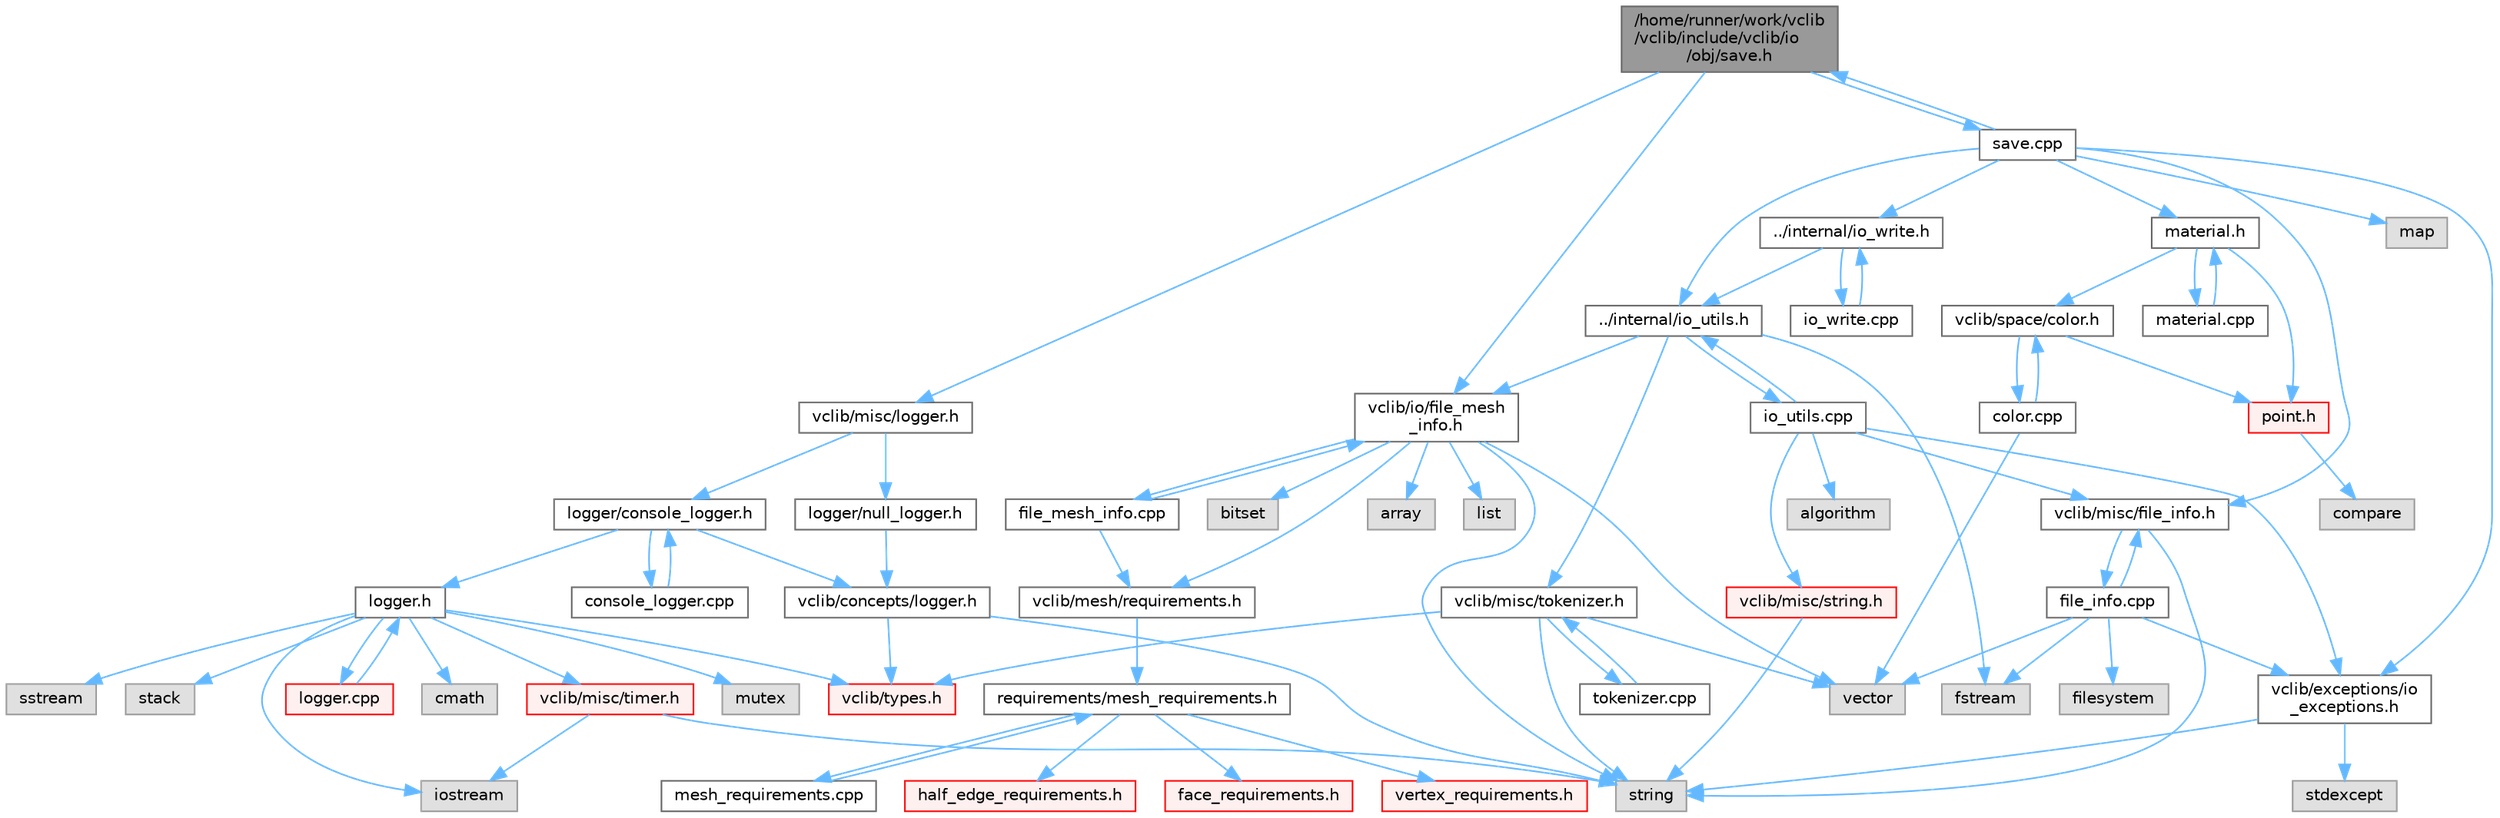 digraph "/home/runner/work/vclib/vclib/include/vclib/io/obj/save.h"
{
 // LATEX_PDF_SIZE
  bgcolor="transparent";
  edge [fontname=Helvetica,fontsize=10,labelfontname=Helvetica,labelfontsize=10];
  node [fontname=Helvetica,fontsize=10,shape=box,height=0.2,width=0.4];
  Node1 [label="/home/runner/work/vclib\l/vclib/include/vclib/io\l/obj/save.h",height=0.2,width=0.4,color="gray40", fillcolor="grey60", style="filled", fontcolor="black",tooltip=" "];
  Node1 -> Node2 [color="steelblue1",style="solid"];
  Node2 [label="vclib/io/file_mesh\l_info.h",height=0.2,width=0.4,color="grey40", fillcolor="white", style="filled",URL="$file__mesh__info_8h.html",tooltip=" "];
  Node2 -> Node3 [color="steelblue1",style="solid"];
  Node3 [label="array",height=0.2,width=0.4,color="grey60", fillcolor="#E0E0E0", style="filled",tooltip=" "];
  Node2 -> Node4 [color="steelblue1",style="solid"];
  Node4 [label="list",height=0.2,width=0.4,color="grey60", fillcolor="#E0E0E0", style="filled",tooltip=" "];
  Node2 -> Node5 [color="steelblue1",style="solid"];
  Node5 [label="string",height=0.2,width=0.4,color="grey60", fillcolor="#E0E0E0", style="filled",tooltip=" "];
  Node2 -> Node6 [color="steelblue1",style="solid"];
  Node6 [label="vector",height=0.2,width=0.4,color="grey60", fillcolor="#E0E0E0", style="filled",tooltip=" "];
  Node2 -> Node7 [color="steelblue1",style="solid"];
  Node7 [label="bitset",height=0.2,width=0.4,color="grey60", fillcolor="#E0E0E0", style="filled",tooltip=" "];
  Node2 -> Node8 [color="steelblue1",style="solid"];
  Node8 [label="vclib/mesh/requirements.h",height=0.2,width=0.4,color="grey40", fillcolor="white", style="filled",URL="$requirements_8h.html",tooltip=" "];
  Node8 -> Node9 [color="steelblue1",style="solid"];
  Node9 [label="requirements/mesh_requirements.h",height=0.2,width=0.4,color="grey40", fillcolor="white", style="filled",URL="$mesh__requirements_8h.html",tooltip=" "];
  Node9 -> Node10 [color="steelblue1",style="solid"];
  Node10 [label="half_edge_requirements.h",height=0.2,width=0.4,color="red", fillcolor="#FFF0F0", style="filled",URL="$half__edge__requirements_8h.html",tooltip=" "];
  Node9 -> Node151 [color="steelblue1",style="solid"];
  Node151 [label="face_requirements.h",height=0.2,width=0.4,color="red", fillcolor="#FFF0F0", style="filled",URL="$face__requirements_8h.html",tooltip=" "];
  Node9 -> Node71 [color="steelblue1",style="solid"];
  Node71 [label="vertex_requirements.h",height=0.2,width=0.4,color="red", fillcolor="#FFF0F0", style="filled",URL="$vertex__requirements_8h.html",tooltip=" "];
  Node9 -> Node176 [color="steelblue1",style="solid"];
  Node176 [label="mesh_requirements.cpp",height=0.2,width=0.4,color="grey40", fillcolor="white", style="filled",URL="$mesh__requirements_8cpp.html",tooltip=" "];
  Node176 -> Node9 [color="steelblue1",style="solid"];
  Node2 -> Node177 [color="steelblue1",style="solid"];
  Node177 [label="file_mesh_info.cpp",height=0.2,width=0.4,color="grey40", fillcolor="white", style="filled",URL="$file__mesh__info_8cpp.html",tooltip=" "];
  Node177 -> Node2 [color="steelblue1",style="solid"];
  Node177 -> Node8 [color="steelblue1",style="solid"];
  Node1 -> Node178 [color="steelblue1",style="solid"];
  Node178 [label="vclib/misc/logger.h",height=0.2,width=0.4,color="grey40", fillcolor="white", style="filled",URL="$misc_2logger_8h.html",tooltip=" "];
  Node178 -> Node179 [color="steelblue1",style="solid"];
  Node179 [label="logger/console_logger.h",height=0.2,width=0.4,color="grey40", fillcolor="white", style="filled",URL="$console__logger_8h.html",tooltip=" "];
  Node179 -> Node180 [color="steelblue1",style="solid"];
  Node180 [label="logger.h",height=0.2,width=0.4,color="grey40", fillcolor="white", style="filled",URL="$misc_2logger_2logger_8h.html",tooltip=" "];
  Node180 -> Node40 [color="steelblue1",style="solid"];
  Node40 [label="cmath",height=0.2,width=0.4,color="grey60", fillcolor="#E0E0E0", style="filled",tooltip=" "];
  Node180 -> Node181 [color="steelblue1",style="solid"];
  Node181 [label="iostream",height=0.2,width=0.4,color="grey60", fillcolor="#E0E0E0", style="filled",tooltip=" "];
  Node180 -> Node182 [color="steelblue1",style="solid"];
  Node182 [label="mutex",height=0.2,width=0.4,color="grey60", fillcolor="#E0E0E0", style="filled",tooltip=" "];
  Node180 -> Node183 [color="steelblue1",style="solid"];
  Node183 [label="sstream",height=0.2,width=0.4,color="grey60", fillcolor="#E0E0E0", style="filled",tooltip=" "];
  Node180 -> Node184 [color="steelblue1",style="solid"];
  Node184 [label="stack",height=0.2,width=0.4,color="grey60", fillcolor="#E0E0E0", style="filled",tooltip=" "];
  Node180 -> Node185 [color="steelblue1",style="solid"];
  Node185 [label="vclib/misc/timer.h",height=0.2,width=0.4,color="red", fillcolor="#FFF0F0", style="filled",URL="$timer_8h.html",tooltip=" "];
  Node185 -> Node181 [color="steelblue1",style="solid"];
  Node185 -> Node5 [color="steelblue1",style="solid"];
  Node180 -> Node15 [color="steelblue1",style="solid"];
  Node15 [label="vclib/types.h",height=0.2,width=0.4,color="red", fillcolor="#FFF0F0", style="filled",URL="$types_8h.html",tooltip=" "];
  Node180 -> Node189 [color="steelblue1",style="solid"];
  Node189 [label="logger.cpp",height=0.2,width=0.4,color="red", fillcolor="#FFF0F0", style="filled",URL="$logger_8cpp.html",tooltip=" "];
  Node189 -> Node180 [color="steelblue1",style="solid"];
  Node179 -> Node191 [color="steelblue1",style="solid"];
  Node191 [label="vclib/concepts/logger.h",height=0.2,width=0.4,color="grey40", fillcolor="white", style="filled",URL="$concepts_2logger_8h.html",tooltip=" "];
  Node191 -> Node5 [color="steelblue1",style="solid"];
  Node191 -> Node15 [color="steelblue1",style="solid"];
  Node179 -> Node192 [color="steelblue1",style="solid"];
  Node192 [label="console_logger.cpp",height=0.2,width=0.4,color="grey40", fillcolor="white", style="filled",URL="$console__logger_8cpp.html",tooltip=" "];
  Node192 -> Node179 [color="steelblue1",style="solid"];
  Node178 -> Node193 [color="steelblue1",style="solid"];
  Node193 [label="logger/null_logger.h",height=0.2,width=0.4,color="grey40", fillcolor="white", style="filled",URL="$null__logger_8h.html",tooltip=" "];
  Node193 -> Node191 [color="steelblue1",style="solid"];
  Node1 -> Node194 [color="steelblue1",style="solid"];
  Node194 [label="save.cpp",height=0.2,width=0.4,color="grey40", fillcolor="white", style="filled",URL="$obj_2save_8cpp.html",tooltip=" "];
  Node194 -> Node1 [color="steelblue1",style="solid"];
  Node194 -> Node195 [color="steelblue1",style="solid"];
  Node195 [label="map",height=0.2,width=0.4,color="grey60", fillcolor="#E0E0E0", style="filled",tooltip=" "];
  Node194 -> Node196 [color="steelblue1",style="solid"];
  Node196 [label="vclib/exceptions/io\l_exceptions.h",height=0.2,width=0.4,color="grey40", fillcolor="white", style="filled",URL="$io__exceptions_8h.html",tooltip=" "];
  Node196 -> Node74 [color="steelblue1",style="solid"];
  Node74 [label="stdexcept",height=0.2,width=0.4,color="grey60", fillcolor="#E0E0E0", style="filled",tooltip=" "];
  Node196 -> Node5 [color="steelblue1",style="solid"];
  Node194 -> Node197 [color="steelblue1",style="solid"];
  Node197 [label="vclib/misc/file_info.h",height=0.2,width=0.4,color="grey40", fillcolor="white", style="filled",URL="$file__info_8h.html",tooltip=" "];
  Node197 -> Node5 [color="steelblue1",style="solid"];
  Node197 -> Node198 [color="steelblue1",style="solid"];
  Node198 [label="file_info.cpp",height=0.2,width=0.4,color="grey40", fillcolor="white", style="filled",URL="$file__info_8cpp.html",tooltip=" "];
  Node198 -> Node197 [color="steelblue1",style="solid"];
  Node198 -> Node199 [color="steelblue1",style="solid"];
  Node199 [label="fstream",height=0.2,width=0.4,color="grey60", fillcolor="#E0E0E0", style="filled",tooltip=" "];
  Node198 -> Node200 [color="steelblue1",style="solid"];
  Node200 [label="filesystem",height=0.2,width=0.4,color="grey60", fillcolor="#E0E0E0", style="filled",tooltip=" "];
  Node198 -> Node6 [color="steelblue1",style="solid"];
  Node198 -> Node196 [color="steelblue1",style="solid"];
  Node194 -> Node201 [color="steelblue1",style="solid"];
  Node201 [label="../internal/io_utils.h",height=0.2,width=0.4,color="grey40", fillcolor="white", style="filled",URL="$io__utils_8h.html",tooltip=" "];
  Node201 -> Node199 [color="steelblue1",style="solid"];
  Node201 -> Node2 [color="steelblue1",style="solid"];
  Node201 -> Node202 [color="steelblue1",style="solid"];
  Node202 [label="vclib/misc/tokenizer.h",height=0.2,width=0.4,color="grey40", fillcolor="white", style="filled",URL="$tokenizer_8h.html",tooltip=" "];
  Node202 -> Node5 [color="steelblue1",style="solid"];
  Node202 -> Node6 [color="steelblue1",style="solid"];
  Node202 -> Node15 [color="steelblue1",style="solid"];
  Node202 -> Node203 [color="steelblue1",style="solid"];
  Node203 [label="tokenizer.cpp",height=0.2,width=0.4,color="grey40", fillcolor="white", style="filled",URL="$tokenizer_8cpp.html",tooltip=" "];
  Node203 -> Node202 [color="steelblue1",style="solid"];
  Node201 -> Node204 [color="steelblue1",style="solid"];
  Node204 [label="io_utils.cpp",height=0.2,width=0.4,color="grey40", fillcolor="white", style="filled",URL="$io__utils_8cpp.html",tooltip=" "];
  Node204 -> Node201 [color="steelblue1",style="solid"];
  Node204 -> Node91 [color="steelblue1",style="solid"];
  Node91 [label="algorithm",height=0.2,width=0.4,color="grey60", fillcolor="#E0E0E0", style="filled",tooltip=" "];
  Node204 -> Node196 [color="steelblue1",style="solid"];
  Node204 -> Node197 [color="steelblue1",style="solid"];
  Node204 -> Node205 [color="steelblue1",style="solid"];
  Node205 [label="vclib/misc/string.h",height=0.2,width=0.4,color="red", fillcolor="#FFF0F0", style="filled",URL="$string_8h.html",tooltip=" "];
  Node205 -> Node5 [color="steelblue1",style="solid"];
  Node194 -> Node208 [color="steelblue1",style="solid"];
  Node208 [label="../internal/io_write.h",height=0.2,width=0.4,color="grey40", fillcolor="white", style="filled",URL="$io__write_8h.html",tooltip=" "];
  Node208 -> Node201 [color="steelblue1",style="solid"];
  Node208 -> Node209 [color="steelblue1",style="solid"];
  Node209 [label="io_write.cpp",height=0.2,width=0.4,color="grey40", fillcolor="white", style="filled",URL="$io__write_8cpp.html",tooltip=" "];
  Node209 -> Node208 [color="steelblue1",style="solid"];
  Node194 -> Node210 [color="steelblue1",style="solid"];
  Node210 [label="material.h",height=0.2,width=0.4,color="grey40", fillcolor="white", style="filled",URL="$material_8h.html",tooltip=" "];
  Node210 -> Node31 [color="steelblue1",style="solid"];
  Node31 [label="vclib/space/color.h",height=0.2,width=0.4,color="grey40", fillcolor="white", style="filled",URL="$space_2color_8h.html",tooltip=" "];
  Node31 -> Node32 [color="steelblue1",style="solid"];
  Node32 [label="point.h",height=0.2,width=0.4,color="red", fillcolor="#FFF0F0", style="filled",URL="$space_2point_8h.html",tooltip=" "];
  Node32 -> Node33 [color="steelblue1",style="solid"];
  Node33 [label="compare",height=0.2,width=0.4,color="grey60", fillcolor="#E0E0E0", style="filled",tooltip=" "];
  Node31 -> Node45 [color="steelblue1",style="solid"];
  Node45 [label="color.cpp",height=0.2,width=0.4,color="grey40", fillcolor="white", style="filled",URL="$space_2color_8cpp.html",tooltip=" "];
  Node45 -> Node31 [color="steelblue1",style="solid"];
  Node45 -> Node6 [color="steelblue1",style="solid"];
  Node210 -> Node32 [color="steelblue1",style="solid"];
  Node210 -> Node211 [color="steelblue1",style="solid"];
  Node211 [label="material.cpp",height=0.2,width=0.4,color="grey40", fillcolor="white", style="filled",URL="$material_8cpp.html",tooltip=" "];
  Node211 -> Node210 [color="steelblue1",style="solid"];
}
